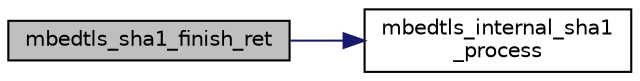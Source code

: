 digraph "mbedtls_sha1_finish_ret"
{
 // LATEX_PDF_SIZE
  edge [fontname="Helvetica",fontsize="10",labelfontname="Helvetica",labelfontsize="10"];
  node [fontname="Helvetica",fontsize="10",shape=record];
  rankdir="LR";
  Node1 [label="mbedtls_sha1_finish_ret",height=0.2,width=0.4,color="black", fillcolor="grey75", style="filled", fontcolor="black",tooltip="This function finishes the SHA-1 operation, and writes the result to the output buffer."];
  Node1 -> Node2 [color="midnightblue",fontsize="10",style="solid",fontname="Helvetica"];
  Node2 [label="mbedtls_internal_sha1\l_process",height=0.2,width=0.4,color="black", fillcolor="white", style="filled",URL="$d2/d24/sha1_8c.html#a691c38288ec5d507269f95f7eed2c1e0",tooltip="SHA-1 process data block (internal use only)."];
}
